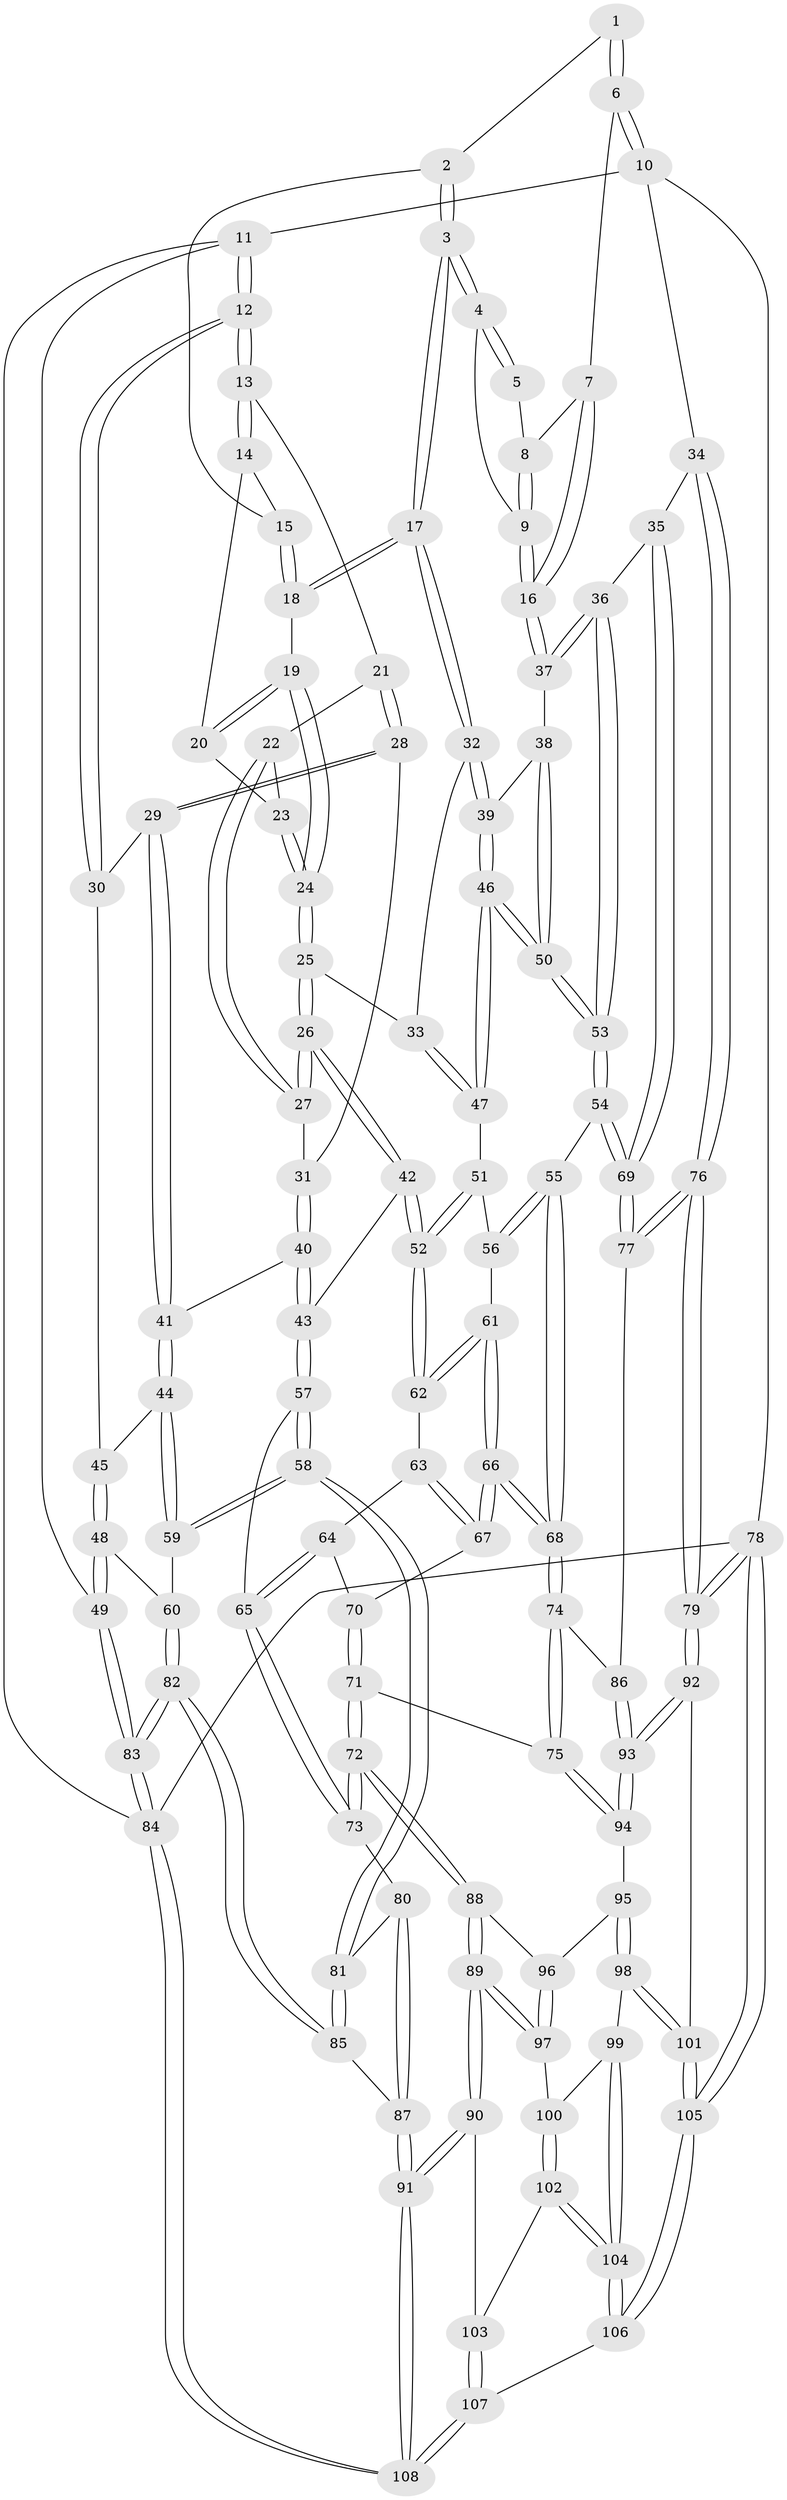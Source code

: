 // Generated by graph-tools (version 1.1) at 2025/38/03/09/25 02:38:50]
// undirected, 108 vertices, 267 edges
graph export_dot {
graph [start="1"]
  node [color=gray90,style=filled];
  1 [pos="+0.9433275479483124+0"];
  2 [pos="+0.6471557551284023+0"];
  3 [pos="+0.7399244413577688+0.1052921120114"];
  4 [pos="+0.7704945090835512+0.1043120394306402"];
  5 [pos="+0.8829019784189468+0"];
  6 [pos="+1+0"];
  7 [pos="+0.9189085809144879+0.0553837595088109"];
  8 [pos="+0.879076309241828+0"];
  9 [pos="+0.8570292338476905+0.12143775317401578"];
  10 [pos="+1+0"];
  11 [pos="+0+0"];
  12 [pos="+0+0"];
  13 [pos="+0.0877040112419973+0"];
  14 [pos="+0.4613399551098555+0"];
  15 [pos="+0.47506994562479044+0"];
  16 [pos="+0.8892098981392966+0.141033924287573"];
  17 [pos="+0.7243190287793889+0.12081914035266121"];
  18 [pos="+0.5811918772516331+0.08914150227337483"];
  19 [pos="+0.5517537840849126+0.13836581524845865"];
  20 [pos="+0.4388366459516426+0.034277533985836335"];
  21 [pos="+0.2783785162808202+0.11193825437938112"];
  22 [pos="+0.4249199363524711+0.11206996263489208"];
  23 [pos="+0.4298085037319475+0.10535350516550775"];
  24 [pos="+0.5473353354276317+0.1467374254770735"];
  25 [pos="+0.5470079623329555+0.23081709356825938"];
  26 [pos="+0.5066320559155821+0.28512316722453923"];
  27 [pos="+0.41933294764291246+0.17166488025289156"];
  28 [pos="+0.27975753696250866+0.16747665762638134"];
  29 [pos="+0.25683764641307794+0.19278486024891295"];
  30 [pos="+0.0928109488345492+0.1422884732919774"];
  31 [pos="+0.3339899586434668+0.19895070219458025"];
  32 [pos="+0.7135943695240885+0.16551597283451225"];
  33 [pos="+0.6767683515852395+0.20969356886057583"];
  34 [pos="+1+0.21294324521413846"];
  35 [pos="+1+0.2178088276928758"];
  36 [pos="+1+0.22523256691117452"];
  37 [pos="+0.9459210980442195+0.19405474799826836"];
  38 [pos="+0.8949969565064357+0.2278292025531068"];
  39 [pos="+0.7917584064113375+0.2539577092496842"];
  40 [pos="+0.360982671065212+0.27551272306825353"];
  41 [pos="+0.20208037904505544+0.3029194607684398"];
  42 [pos="+0.4949405788890561+0.33783429188559044"];
  43 [pos="+0.44852890633736336+0.34630182684014355"];
  44 [pos="+0.20107714572099453+0.30401065818225065"];
  45 [pos="+0.13982840212748104+0.24360797238015278"];
  46 [pos="+0.7576363162322204+0.33270894065070383"];
  47 [pos="+0.6986566216302339+0.3193455082810532"];
  48 [pos="+0+0.33606284766415384"];
  49 [pos="+0+0.32910963339103383"];
  50 [pos="+0.8106950772174581+0.3970065981267097"];
  51 [pos="+0.6637302707355359+0.340607140686862"];
  52 [pos="+0.5348316954271691+0.3768024647313724"];
  53 [pos="+0.8321331415627173+0.45182723292237015"];
  54 [pos="+0.8305338205834195+0.46910737415885745"];
  55 [pos="+0.7526047159475184+0.4708723756432072"];
  56 [pos="+0.7100344947029498+0.44030033533241014"];
  57 [pos="+0.31336849837905817+0.4455725175591755"];
  58 [pos="+0.20411707173295052+0.45597064751905764"];
  59 [pos="+0.18354843648604188+0.4322358731246859"];
  60 [pos="+0.15886876001812525+0.4286172991300789"];
  61 [pos="+0.5424822042029201+0.40090173270378554"];
  62 [pos="+0.5423281324074772+0.40057043088326133"];
  63 [pos="+0.4833486835883791+0.4607015465436089"];
  64 [pos="+0.42270011540908536+0.5068873988940032"];
  65 [pos="+0.33553553958542987+0.4696059816662444"];
  66 [pos="+0.5649385093240819+0.48664139129314044"];
  67 [pos="+0.4445266616074856+0.5210767299673439"];
  68 [pos="+0.5880545545299632+0.5511819042435366"];
  69 [pos="+0.8690126254123982+0.5412173963265926"];
  70 [pos="+0.440403532159688+0.5238654895606358"];
  71 [pos="+0.46445513733779614+0.6385291367343267"];
  72 [pos="+0.4475632147098083+0.647536245043046"];
  73 [pos="+0.41071623026049614+0.6194711858222037"];
  74 [pos="+0.5819374904203808+0.6056775553703584"];
  75 [pos="+0.5804638186938532+0.6081673733272449"];
  76 [pos="+1+0.6956006252114795"];
  77 [pos="+0.8722369080474468+0.5506952512007431"];
  78 [pos="+1+1"];
  79 [pos="+1+1"];
  80 [pos="+0.21775824448815015+0.5945516684119495"];
  81 [pos="+0.1995317055671099+0.5062319473404492"];
  82 [pos="+0+0.7464468073399398"];
  83 [pos="+0+0.7531434507886176"];
  84 [pos="+0+1"];
  85 [pos="+0+0.7293496743587714"];
  86 [pos="+0.8232732015373236+0.6119657481814406"];
  87 [pos="+0.20627332060264764+0.7079810107486525"];
  88 [pos="+0.43512787056452706+0.6741107274902105"];
  89 [pos="+0.35041212682643524+0.8128105984596704"];
  90 [pos="+0.3220135433111501+0.8307199671273119"];
  91 [pos="+0.2970973280903615+0.8357722193651869"];
  92 [pos="+0.7993898516108481+0.7562130512249979"];
  93 [pos="+0.7955984642018928+0.7461951035638308"];
  94 [pos="+0.6210394453131006+0.7152569709498844"];
  95 [pos="+0.6009866501530878+0.7757306477435856"];
  96 [pos="+0.5659229404085988+0.7909861811662101"];
  97 [pos="+0.5078584653486418+0.8294109185996998"];
  98 [pos="+0.642606097244693+0.8430023250582278"];
  99 [pos="+0.5620258819602891+0.8994556251897938"];
  100 [pos="+0.5210949304041188+0.855290190983216"];
  101 [pos="+0.7241130528537042+0.9042268863978079"];
  102 [pos="+0.49792464832397754+0.9352550407284307"];
  103 [pos="+0.3757512995172706+0.8820139518158914"];
  104 [pos="+0.5797389143747057+1"];
  105 [pos="+0.7626667704510383+1"];
  106 [pos="+0.633512502450828+1"];
  107 [pos="+0.5670179791644662+1"];
  108 [pos="+0+1"];
  1 -- 2;
  1 -- 6;
  1 -- 6;
  2 -- 3;
  2 -- 3;
  2 -- 15;
  3 -- 4;
  3 -- 4;
  3 -- 17;
  3 -- 17;
  4 -- 5;
  4 -- 5;
  4 -- 9;
  5 -- 8;
  6 -- 7;
  6 -- 10;
  6 -- 10;
  7 -- 8;
  7 -- 16;
  7 -- 16;
  8 -- 9;
  8 -- 9;
  9 -- 16;
  9 -- 16;
  10 -- 11;
  10 -- 34;
  10 -- 78;
  11 -- 12;
  11 -- 12;
  11 -- 49;
  11 -- 84;
  12 -- 13;
  12 -- 13;
  12 -- 30;
  12 -- 30;
  13 -- 14;
  13 -- 14;
  13 -- 21;
  14 -- 15;
  14 -- 20;
  15 -- 18;
  15 -- 18;
  16 -- 37;
  16 -- 37;
  17 -- 18;
  17 -- 18;
  17 -- 32;
  17 -- 32;
  18 -- 19;
  19 -- 20;
  19 -- 20;
  19 -- 24;
  19 -- 24;
  20 -- 23;
  21 -- 22;
  21 -- 28;
  21 -- 28;
  22 -- 23;
  22 -- 27;
  22 -- 27;
  23 -- 24;
  23 -- 24;
  24 -- 25;
  24 -- 25;
  25 -- 26;
  25 -- 26;
  25 -- 33;
  26 -- 27;
  26 -- 27;
  26 -- 42;
  26 -- 42;
  27 -- 31;
  28 -- 29;
  28 -- 29;
  28 -- 31;
  29 -- 30;
  29 -- 41;
  29 -- 41;
  30 -- 45;
  31 -- 40;
  31 -- 40;
  32 -- 33;
  32 -- 39;
  32 -- 39;
  33 -- 47;
  33 -- 47;
  34 -- 35;
  34 -- 76;
  34 -- 76;
  35 -- 36;
  35 -- 69;
  35 -- 69;
  36 -- 37;
  36 -- 37;
  36 -- 53;
  36 -- 53;
  37 -- 38;
  38 -- 39;
  38 -- 50;
  38 -- 50;
  39 -- 46;
  39 -- 46;
  40 -- 41;
  40 -- 43;
  40 -- 43;
  41 -- 44;
  41 -- 44;
  42 -- 43;
  42 -- 52;
  42 -- 52;
  43 -- 57;
  43 -- 57;
  44 -- 45;
  44 -- 59;
  44 -- 59;
  45 -- 48;
  45 -- 48;
  46 -- 47;
  46 -- 47;
  46 -- 50;
  46 -- 50;
  47 -- 51;
  48 -- 49;
  48 -- 49;
  48 -- 60;
  49 -- 83;
  49 -- 83;
  50 -- 53;
  50 -- 53;
  51 -- 52;
  51 -- 52;
  51 -- 56;
  52 -- 62;
  52 -- 62;
  53 -- 54;
  53 -- 54;
  54 -- 55;
  54 -- 69;
  54 -- 69;
  55 -- 56;
  55 -- 56;
  55 -- 68;
  55 -- 68;
  56 -- 61;
  57 -- 58;
  57 -- 58;
  57 -- 65;
  58 -- 59;
  58 -- 59;
  58 -- 81;
  58 -- 81;
  59 -- 60;
  60 -- 82;
  60 -- 82;
  61 -- 62;
  61 -- 62;
  61 -- 66;
  61 -- 66;
  62 -- 63;
  63 -- 64;
  63 -- 67;
  63 -- 67;
  64 -- 65;
  64 -- 65;
  64 -- 70;
  65 -- 73;
  65 -- 73;
  66 -- 67;
  66 -- 67;
  66 -- 68;
  66 -- 68;
  67 -- 70;
  68 -- 74;
  68 -- 74;
  69 -- 77;
  69 -- 77;
  70 -- 71;
  70 -- 71;
  71 -- 72;
  71 -- 72;
  71 -- 75;
  72 -- 73;
  72 -- 73;
  72 -- 88;
  72 -- 88;
  73 -- 80;
  74 -- 75;
  74 -- 75;
  74 -- 86;
  75 -- 94;
  75 -- 94;
  76 -- 77;
  76 -- 77;
  76 -- 79;
  76 -- 79;
  77 -- 86;
  78 -- 79;
  78 -- 79;
  78 -- 105;
  78 -- 105;
  78 -- 84;
  79 -- 92;
  79 -- 92;
  80 -- 81;
  80 -- 87;
  80 -- 87;
  81 -- 85;
  81 -- 85;
  82 -- 83;
  82 -- 83;
  82 -- 85;
  82 -- 85;
  83 -- 84;
  83 -- 84;
  84 -- 108;
  84 -- 108;
  85 -- 87;
  86 -- 93;
  86 -- 93;
  87 -- 91;
  87 -- 91;
  88 -- 89;
  88 -- 89;
  88 -- 96;
  89 -- 90;
  89 -- 90;
  89 -- 97;
  89 -- 97;
  90 -- 91;
  90 -- 91;
  90 -- 103;
  91 -- 108;
  91 -- 108;
  92 -- 93;
  92 -- 93;
  92 -- 101;
  93 -- 94;
  93 -- 94;
  94 -- 95;
  95 -- 96;
  95 -- 98;
  95 -- 98;
  96 -- 97;
  96 -- 97;
  97 -- 100;
  98 -- 99;
  98 -- 101;
  98 -- 101;
  99 -- 100;
  99 -- 104;
  99 -- 104;
  100 -- 102;
  100 -- 102;
  101 -- 105;
  101 -- 105;
  102 -- 103;
  102 -- 104;
  102 -- 104;
  103 -- 107;
  103 -- 107;
  104 -- 106;
  104 -- 106;
  105 -- 106;
  105 -- 106;
  106 -- 107;
  107 -- 108;
  107 -- 108;
}
